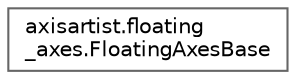 digraph "Graphical Class Hierarchy"
{
 // LATEX_PDF_SIZE
  bgcolor="transparent";
  edge [fontname=Helvetica,fontsize=10,labelfontname=Helvetica,labelfontsize=10];
  node [fontname=Helvetica,fontsize=10,shape=box,height=0.2,width=0.4];
  rankdir="LR";
  Node0 [id="Node000000",label="axisartist.floating\l_axes.FloatingAxesBase",height=0.2,width=0.4,color="grey40", fillcolor="white", style="filled",URL="$db/d20/classaxisartist_1_1floating__axes_1_1FloatingAxesBase.html",tooltip=" "];
}
